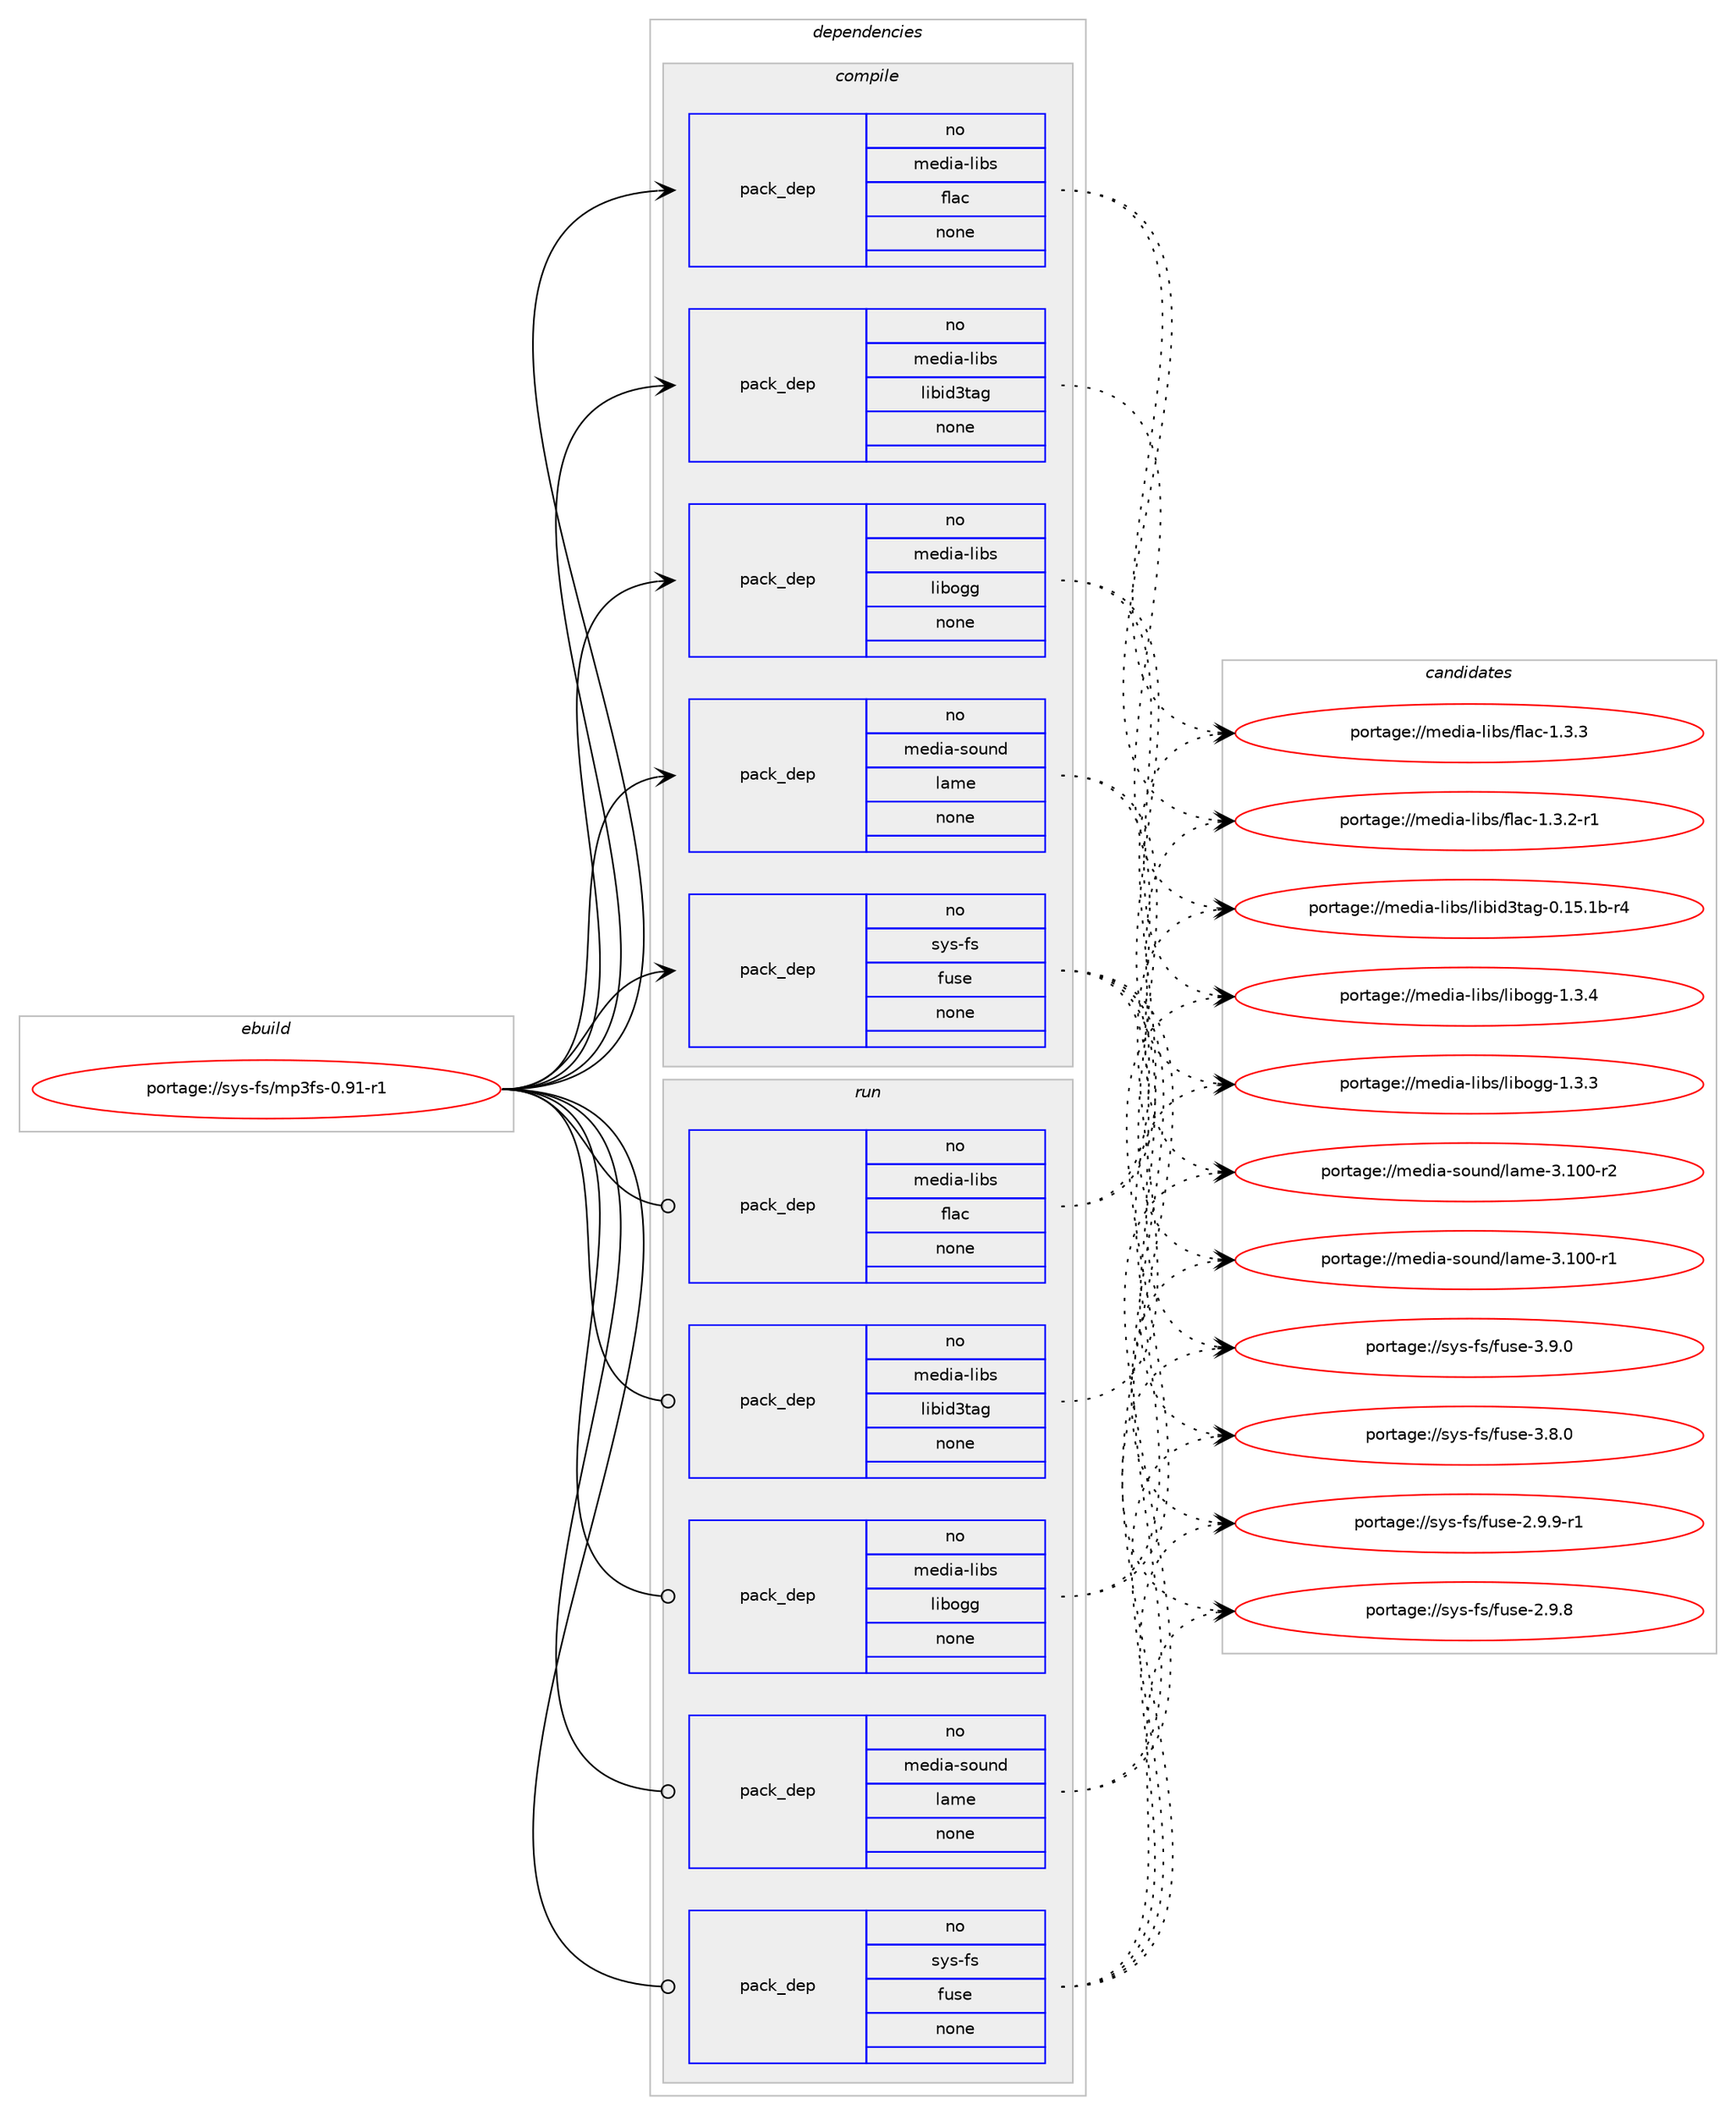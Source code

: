 digraph prolog {

# *************
# Graph options
# *************

newrank=true;
concentrate=true;
compound=true;
graph [rankdir=LR,fontname=Helvetica,fontsize=10,ranksep=1.5];#, ranksep=2.5, nodesep=0.2];
edge  [arrowhead=vee];
node  [fontname=Helvetica,fontsize=10];

# **********
# The ebuild
# **********

subgraph cluster_leftcol {
color=gray;
rank=same;
label=<<i>ebuild</i>>;
id [label="portage://sys-fs/mp3fs-0.91-r1", color=red, width=4, href="../sys-fs/mp3fs-0.91-r1.svg"];
}

# ****************
# The dependencies
# ****************

subgraph cluster_midcol {
color=gray;
label=<<i>dependencies</i>>;
subgraph cluster_compile {
fillcolor="#eeeeee";
style=filled;
label=<<i>compile</i>>;
subgraph pack23281 {
dependency29492 [label=<<TABLE BORDER="0" CELLBORDER="1" CELLSPACING="0" CELLPADDING="4" WIDTH="220"><TR><TD ROWSPAN="6" CELLPADDING="30">pack_dep</TD></TR><TR><TD WIDTH="110">no</TD></TR><TR><TD>media-libs</TD></TR><TR><TD>flac</TD></TR><TR><TD>none</TD></TR><TR><TD></TD></TR></TABLE>>, shape=none, color=blue];
}
id:e -> dependency29492:w [weight=20,style="solid",arrowhead="vee"];
subgraph pack23282 {
dependency29493 [label=<<TABLE BORDER="0" CELLBORDER="1" CELLSPACING="0" CELLPADDING="4" WIDTH="220"><TR><TD ROWSPAN="6" CELLPADDING="30">pack_dep</TD></TR><TR><TD WIDTH="110">no</TD></TR><TR><TD>media-libs</TD></TR><TR><TD>libid3tag</TD></TR><TR><TD>none</TD></TR><TR><TD></TD></TR></TABLE>>, shape=none, color=blue];
}
id:e -> dependency29493:w [weight=20,style="solid",arrowhead="vee"];
subgraph pack23283 {
dependency29494 [label=<<TABLE BORDER="0" CELLBORDER="1" CELLSPACING="0" CELLPADDING="4" WIDTH="220"><TR><TD ROWSPAN="6" CELLPADDING="30">pack_dep</TD></TR><TR><TD WIDTH="110">no</TD></TR><TR><TD>media-libs</TD></TR><TR><TD>libogg</TD></TR><TR><TD>none</TD></TR><TR><TD></TD></TR></TABLE>>, shape=none, color=blue];
}
id:e -> dependency29494:w [weight=20,style="solid",arrowhead="vee"];
subgraph pack23284 {
dependency29495 [label=<<TABLE BORDER="0" CELLBORDER="1" CELLSPACING="0" CELLPADDING="4" WIDTH="220"><TR><TD ROWSPAN="6" CELLPADDING="30">pack_dep</TD></TR><TR><TD WIDTH="110">no</TD></TR><TR><TD>media-sound</TD></TR><TR><TD>lame</TD></TR><TR><TD>none</TD></TR><TR><TD></TD></TR></TABLE>>, shape=none, color=blue];
}
id:e -> dependency29495:w [weight=20,style="solid",arrowhead="vee"];
subgraph pack23285 {
dependency29496 [label=<<TABLE BORDER="0" CELLBORDER="1" CELLSPACING="0" CELLPADDING="4" WIDTH="220"><TR><TD ROWSPAN="6" CELLPADDING="30">pack_dep</TD></TR><TR><TD WIDTH="110">no</TD></TR><TR><TD>sys-fs</TD></TR><TR><TD>fuse</TD></TR><TR><TD>none</TD></TR><TR><TD></TD></TR></TABLE>>, shape=none, color=blue];
}
id:e -> dependency29496:w [weight=20,style="solid",arrowhead="vee"];
}
subgraph cluster_compileandrun {
fillcolor="#eeeeee";
style=filled;
label=<<i>compile and run</i>>;
}
subgraph cluster_run {
fillcolor="#eeeeee";
style=filled;
label=<<i>run</i>>;
subgraph pack23286 {
dependency29497 [label=<<TABLE BORDER="0" CELLBORDER="1" CELLSPACING="0" CELLPADDING="4" WIDTH="220"><TR><TD ROWSPAN="6" CELLPADDING="30">pack_dep</TD></TR><TR><TD WIDTH="110">no</TD></TR><TR><TD>media-libs</TD></TR><TR><TD>flac</TD></TR><TR><TD>none</TD></TR><TR><TD></TD></TR></TABLE>>, shape=none, color=blue];
}
id:e -> dependency29497:w [weight=20,style="solid",arrowhead="odot"];
subgraph pack23287 {
dependency29498 [label=<<TABLE BORDER="0" CELLBORDER="1" CELLSPACING="0" CELLPADDING="4" WIDTH="220"><TR><TD ROWSPAN="6" CELLPADDING="30">pack_dep</TD></TR><TR><TD WIDTH="110">no</TD></TR><TR><TD>media-libs</TD></TR><TR><TD>libid3tag</TD></TR><TR><TD>none</TD></TR><TR><TD></TD></TR></TABLE>>, shape=none, color=blue];
}
id:e -> dependency29498:w [weight=20,style="solid",arrowhead="odot"];
subgraph pack23288 {
dependency29499 [label=<<TABLE BORDER="0" CELLBORDER="1" CELLSPACING="0" CELLPADDING="4" WIDTH="220"><TR><TD ROWSPAN="6" CELLPADDING="30">pack_dep</TD></TR><TR><TD WIDTH="110">no</TD></TR><TR><TD>media-libs</TD></TR><TR><TD>libogg</TD></TR><TR><TD>none</TD></TR><TR><TD></TD></TR></TABLE>>, shape=none, color=blue];
}
id:e -> dependency29499:w [weight=20,style="solid",arrowhead="odot"];
subgraph pack23289 {
dependency29500 [label=<<TABLE BORDER="0" CELLBORDER="1" CELLSPACING="0" CELLPADDING="4" WIDTH="220"><TR><TD ROWSPAN="6" CELLPADDING="30">pack_dep</TD></TR><TR><TD WIDTH="110">no</TD></TR><TR><TD>media-sound</TD></TR><TR><TD>lame</TD></TR><TR><TD>none</TD></TR><TR><TD></TD></TR></TABLE>>, shape=none, color=blue];
}
id:e -> dependency29500:w [weight=20,style="solid",arrowhead="odot"];
subgraph pack23290 {
dependency29501 [label=<<TABLE BORDER="0" CELLBORDER="1" CELLSPACING="0" CELLPADDING="4" WIDTH="220"><TR><TD ROWSPAN="6" CELLPADDING="30">pack_dep</TD></TR><TR><TD WIDTH="110">no</TD></TR><TR><TD>sys-fs</TD></TR><TR><TD>fuse</TD></TR><TR><TD>none</TD></TR><TR><TD></TD></TR></TABLE>>, shape=none, color=blue];
}
id:e -> dependency29501:w [weight=20,style="solid",arrowhead="odot"];
}
}

# **************
# The candidates
# **************

subgraph cluster_choices {
rank=same;
color=gray;
label=<<i>candidates</i>>;

subgraph choice23281 {
color=black;
nodesep=1;
choice109101100105974510810598115471021089799454946514651 [label="portage://media-libs/flac-1.3.3", color=red, width=4,href="../media-libs/flac-1.3.3.svg"];
choice1091011001059745108105981154710210897994549465146504511449 [label="portage://media-libs/flac-1.3.2-r1", color=red, width=4,href="../media-libs/flac-1.3.2-r1.svg"];
dependency29492:e -> choice109101100105974510810598115471021089799454946514651:w [style=dotted,weight="100"];
dependency29492:e -> choice1091011001059745108105981154710210897994549465146504511449:w [style=dotted,weight="100"];
}
subgraph choice23282 {
color=black;
nodesep=1;
choice1091011001059745108105981154710810598105100511169710345484649534649984511452 [label="portage://media-libs/libid3tag-0.15.1b-r4", color=red, width=4,href="../media-libs/libid3tag-0.15.1b-r4.svg"];
dependency29493:e -> choice1091011001059745108105981154710810598105100511169710345484649534649984511452:w [style=dotted,weight="100"];
}
subgraph choice23283 {
color=black;
nodesep=1;
choice1091011001059745108105981154710810598111103103454946514652 [label="portage://media-libs/libogg-1.3.4", color=red, width=4,href="../media-libs/libogg-1.3.4.svg"];
choice1091011001059745108105981154710810598111103103454946514651 [label="portage://media-libs/libogg-1.3.3", color=red, width=4,href="../media-libs/libogg-1.3.3.svg"];
dependency29494:e -> choice1091011001059745108105981154710810598111103103454946514652:w [style=dotted,weight="100"];
dependency29494:e -> choice1091011001059745108105981154710810598111103103454946514651:w [style=dotted,weight="100"];
}
subgraph choice23284 {
color=black;
nodesep=1;
choice109101100105974511511111711010047108971091014551464948484511450 [label="portage://media-sound/lame-3.100-r2", color=red, width=4,href="../media-sound/lame-3.100-r2.svg"];
choice109101100105974511511111711010047108971091014551464948484511449 [label="portage://media-sound/lame-3.100-r1", color=red, width=4,href="../media-sound/lame-3.100-r1.svg"];
dependency29495:e -> choice109101100105974511511111711010047108971091014551464948484511450:w [style=dotted,weight="100"];
dependency29495:e -> choice109101100105974511511111711010047108971091014551464948484511449:w [style=dotted,weight="100"];
}
subgraph choice23285 {
color=black;
nodesep=1;
choice1151211154510211547102117115101455146574648 [label="portage://sys-fs/fuse-3.9.0", color=red, width=4,href="../sys-fs/fuse-3.9.0.svg"];
choice1151211154510211547102117115101455146564648 [label="portage://sys-fs/fuse-3.8.0", color=red, width=4,href="../sys-fs/fuse-3.8.0.svg"];
choice11512111545102115471021171151014550465746574511449 [label="portage://sys-fs/fuse-2.9.9-r1", color=red, width=4,href="../sys-fs/fuse-2.9.9-r1.svg"];
choice1151211154510211547102117115101455046574656 [label="portage://sys-fs/fuse-2.9.8", color=red, width=4,href="../sys-fs/fuse-2.9.8.svg"];
dependency29496:e -> choice1151211154510211547102117115101455146574648:w [style=dotted,weight="100"];
dependency29496:e -> choice1151211154510211547102117115101455146564648:w [style=dotted,weight="100"];
dependency29496:e -> choice11512111545102115471021171151014550465746574511449:w [style=dotted,weight="100"];
dependency29496:e -> choice1151211154510211547102117115101455046574656:w [style=dotted,weight="100"];
}
subgraph choice23286 {
color=black;
nodesep=1;
choice109101100105974510810598115471021089799454946514651 [label="portage://media-libs/flac-1.3.3", color=red, width=4,href="../media-libs/flac-1.3.3.svg"];
choice1091011001059745108105981154710210897994549465146504511449 [label="portage://media-libs/flac-1.3.2-r1", color=red, width=4,href="../media-libs/flac-1.3.2-r1.svg"];
dependency29497:e -> choice109101100105974510810598115471021089799454946514651:w [style=dotted,weight="100"];
dependency29497:e -> choice1091011001059745108105981154710210897994549465146504511449:w [style=dotted,weight="100"];
}
subgraph choice23287 {
color=black;
nodesep=1;
choice1091011001059745108105981154710810598105100511169710345484649534649984511452 [label="portage://media-libs/libid3tag-0.15.1b-r4", color=red, width=4,href="../media-libs/libid3tag-0.15.1b-r4.svg"];
dependency29498:e -> choice1091011001059745108105981154710810598105100511169710345484649534649984511452:w [style=dotted,weight="100"];
}
subgraph choice23288 {
color=black;
nodesep=1;
choice1091011001059745108105981154710810598111103103454946514652 [label="portage://media-libs/libogg-1.3.4", color=red, width=4,href="../media-libs/libogg-1.3.4.svg"];
choice1091011001059745108105981154710810598111103103454946514651 [label="portage://media-libs/libogg-1.3.3", color=red, width=4,href="../media-libs/libogg-1.3.3.svg"];
dependency29499:e -> choice1091011001059745108105981154710810598111103103454946514652:w [style=dotted,weight="100"];
dependency29499:e -> choice1091011001059745108105981154710810598111103103454946514651:w [style=dotted,weight="100"];
}
subgraph choice23289 {
color=black;
nodesep=1;
choice109101100105974511511111711010047108971091014551464948484511450 [label="portage://media-sound/lame-3.100-r2", color=red, width=4,href="../media-sound/lame-3.100-r2.svg"];
choice109101100105974511511111711010047108971091014551464948484511449 [label="portage://media-sound/lame-3.100-r1", color=red, width=4,href="../media-sound/lame-3.100-r1.svg"];
dependency29500:e -> choice109101100105974511511111711010047108971091014551464948484511450:w [style=dotted,weight="100"];
dependency29500:e -> choice109101100105974511511111711010047108971091014551464948484511449:w [style=dotted,weight="100"];
}
subgraph choice23290 {
color=black;
nodesep=1;
choice1151211154510211547102117115101455146574648 [label="portage://sys-fs/fuse-3.9.0", color=red, width=4,href="../sys-fs/fuse-3.9.0.svg"];
choice1151211154510211547102117115101455146564648 [label="portage://sys-fs/fuse-3.8.0", color=red, width=4,href="../sys-fs/fuse-3.8.0.svg"];
choice11512111545102115471021171151014550465746574511449 [label="portage://sys-fs/fuse-2.9.9-r1", color=red, width=4,href="../sys-fs/fuse-2.9.9-r1.svg"];
choice1151211154510211547102117115101455046574656 [label="portage://sys-fs/fuse-2.9.8", color=red, width=4,href="../sys-fs/fuse-2.9.8.svg"];
dependency29501:e -> choice1151211154510211547102117115101455146574648:w [style=dotted,weight="100"];
dependency29501:e -> choice1151211154510211547102117115101455146564648:w [style=dotted,weight="100"];
dependency29501:e -> choice11512111545102115471021171151014550465746574511449:w [style=dotted,weight="100"];
dependency29501:e -> choice1151211154510211547102117115101455046574656:w [style=dotted,weight="100"];
}
}

}
